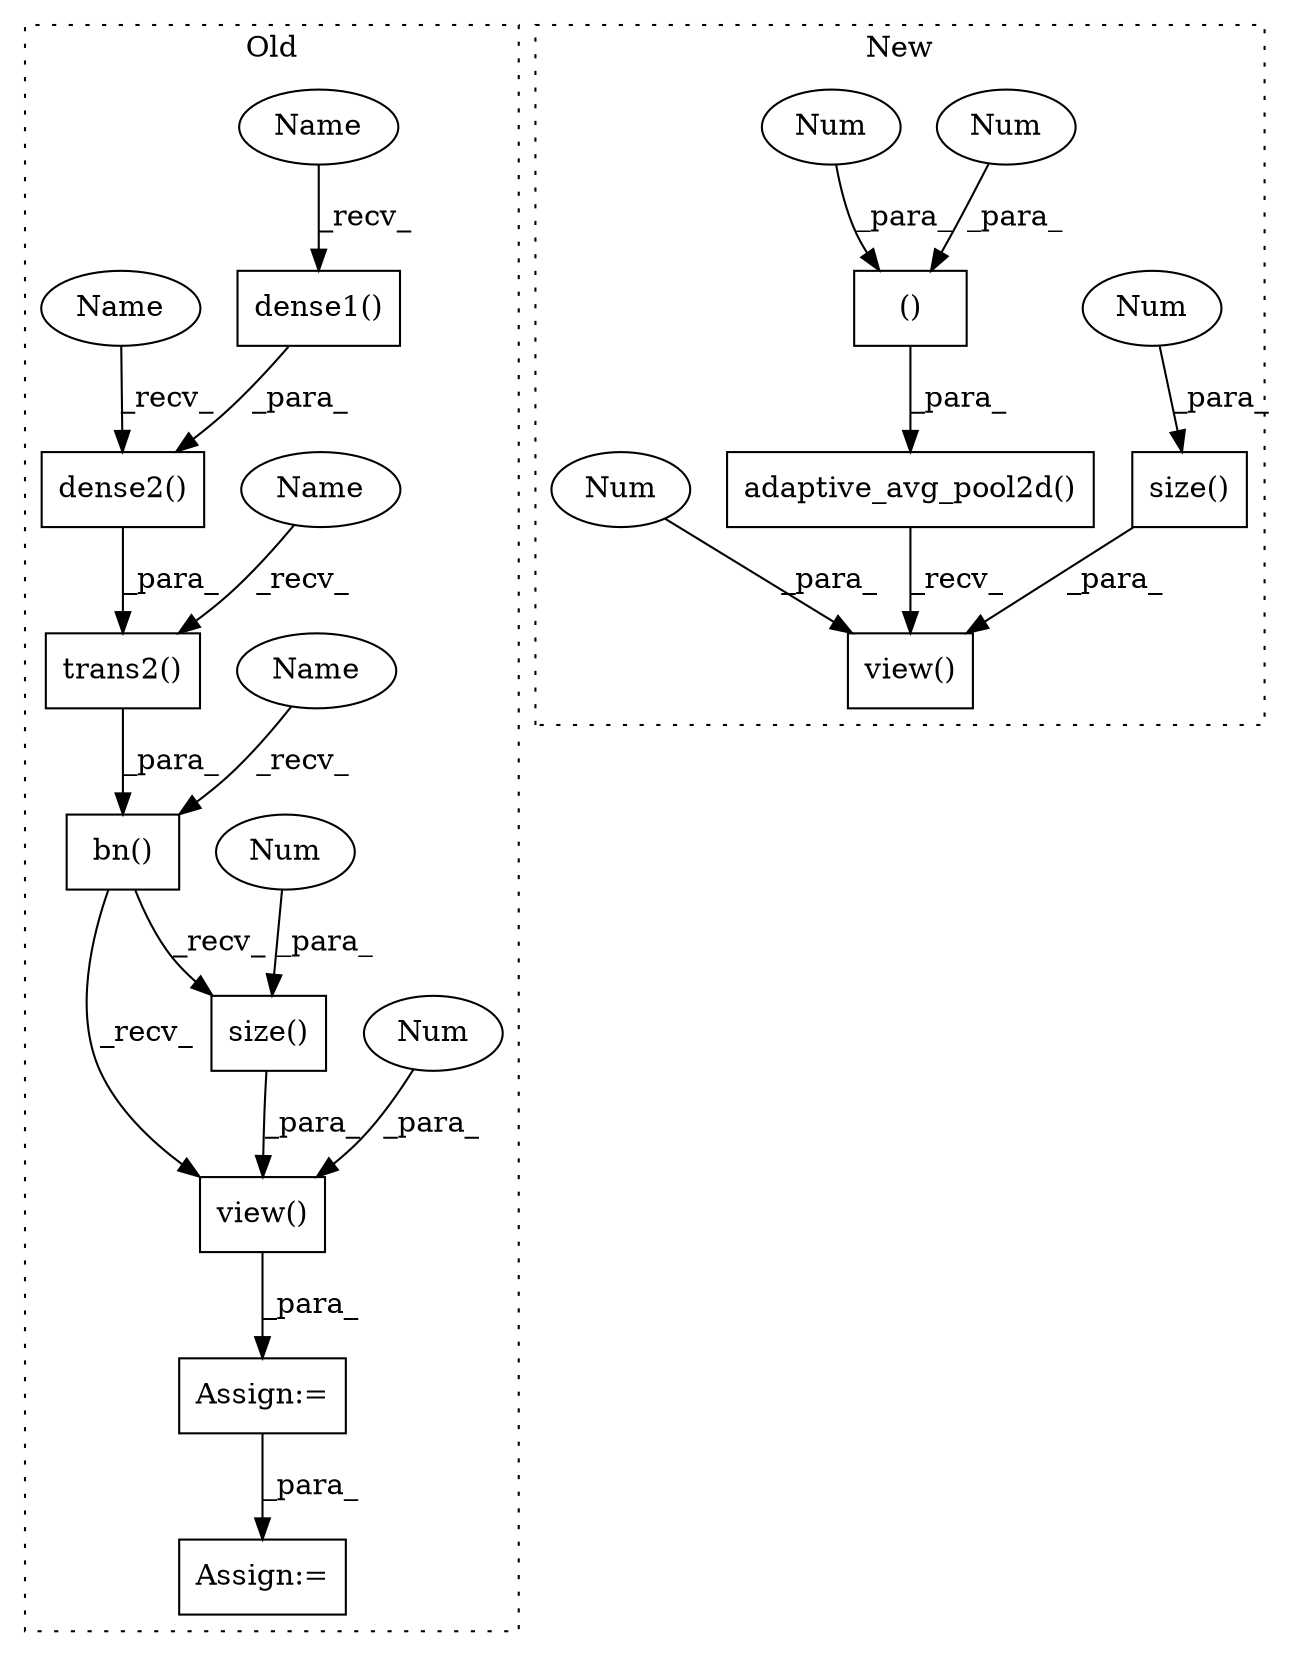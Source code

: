 digraph G {
subgraph cluster0 {
1 [label="bn()" a="75" s="2987,2996" l="8,1" shape="box"];
4 [label="trans2()" a="75" s="2854,2880" l="12,1" shape="box"];
5 [label="dense1()" a="75" s="2826,2839" l="12,1" shape="box"];
6 [label="view()" a="75" s="3015,3035" l="7,1" shape="box"];
7 [label="Num" a="76" s="3033" l="2" shape="ellipse"];
14 [label="dense2()" a="75" s="2866,2879" l="12,1" shape="box"];
15 [label="Assign:=" a="68" s="3012" l="3" shape="box"];
16 [label="size()" a="75" s="3022,3030" l="7,1" shape="box"];
17 [label="Num" a="76" s="3029" l="1" shape="ellipse"];
18 [label="Assign:=" a="68" s="3046" l="3" shape="box"];
19 [label="Name" a="87" s="2854" l="4" shape="ellipse"];
20 [label="Name" a="87" s="2987" l="4" shape="ellipse"];
21 [label="Name" a="87" s="2826" l="4" shape="ellipse"];
22 [label="Name" a="87" s="2866" l="4" shape="ellipse"];
label = "Old";
style="dotted";
}
subgraph cluster1 {
2 [label="size()" a="75" s="5344,5359" l="14,1" shape="box"];
3 [label="Num" a="76" s="5358" l="1" shape="ellipse"];
8 [label="view()" a="75" s="5304,5364" l="40,1" shape="box"];
9 [label="()" a="54" s="5333" l="3" shape="box"];
10 [label="Num" a="76" s="5335" l="1" shape="ellipse"];
11 [label="Num" a="76" s="5332" l="1" shape="ellipse"];
12 [label="Num" a="76" s="5362" l="2" shape="ellipse"];
13 [label="adaptive_avg_pool2d()" a="75" s="5304,5337" l="22,1" shape="box"];
label = "New";
style="dotted";
}
1 -> 6 [label="_recv_"];
1 -> 16 [label="_recv_"];
2 -> 8 [label="_para_"];
3 -> 2 [label="_para_"];
4 -> 1 [label="_para_"];
5 -> 14 [label="_para_"];
6 -> 15 [label="_para_"];
7 -> 6 [label="_para_"];
9 -> 13 [label="_para_"];
10 -> 9 [label="_para_"];
11 -> 9 [label="_para_"];
12 -> 8 [label="_para_"];
13 -> 8 [label="_recv_"];
14 -> 4 [label="_para_"];
15 -> 18 [label="_para_"];
16 -> 6 [label="_para_"];
17 -> 16 [label="_para_"];
19 -> 4 [label="_recv_"];
20 -> 1 [label="_recv_"];
21 -> 5 [label="_recv_"];
22 -> 14 [label="_recv_"];
}